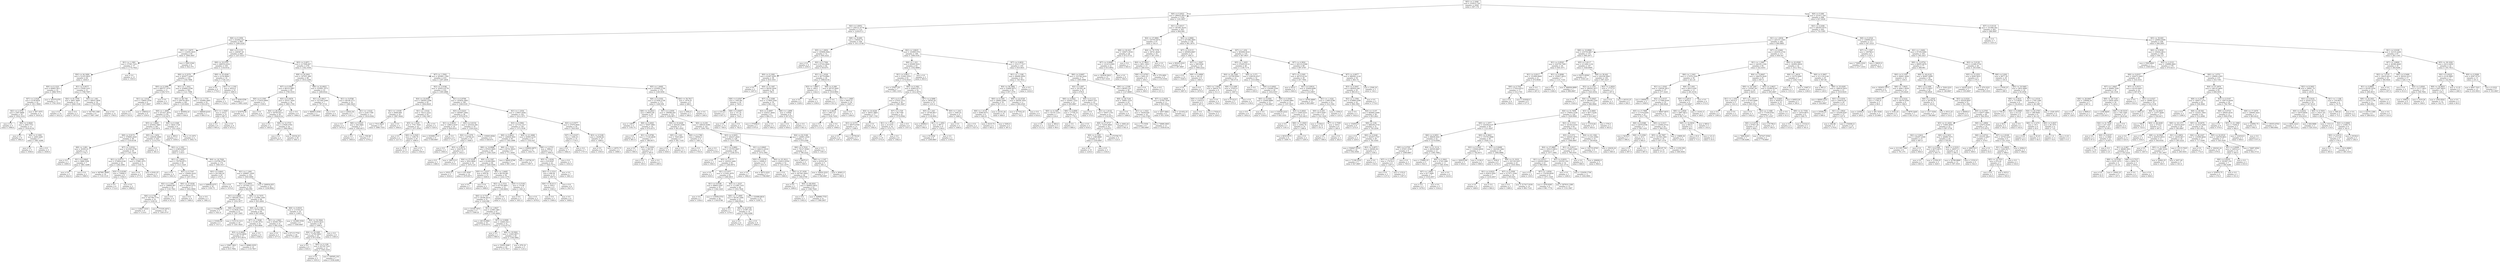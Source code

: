 digraph Tree {
node [shape=box] ;
0 [label="X[5] <= 2.1646\nmse = 333015.739\nsamples = 2000\nvalue = 997.176"] ;
1 [label="X[0] <= 0.4022\nmse = 286422.8013\nsamples = 1334\nvalue = 1181.6657"] ;
0 -> 1 [labeldistance=2.5, labelangle=45, headlabel="True"] ;
2 [label="X[2] <= 2.8051\nmse = 246121.6778\nsamples = 1131\nvalue = 1238.6711"] ;
1 -> 2 ;
3 [label="X[6] <= 0.1956\nmse = 252062.527\nsamples = 893\nvalue = 1299.2228"] ;
2 -> 3 ;
4 [label="X[5] <= 1.9475\nmse = 114450.3635\nsamples = 85\nvalue = 1694.5647"] ;
3 -> 4 ;
5 [label="X[1] <= 1.1061\nmse = 57581.7231\nsamples = 77\nvalue = 1774.7922"] ;
4 -> 5 ;
6 [label="X[4] <= 44.3484\nmse = 51225.0625\nsamples = 64\nvalue = 1830.0"] ;
5 -> 6 ;
7 [label="X[0] <= 0.1223\nmse = 60893.5611\nsamples = 33\nvalue = 1868.7879"] ;
6 -> 7 ;
8 [label="X[7] <= 3.2528\nmse = 4156.6054\nsamples = 22\nvalue = 1911.5909"] ;
7 -> 8 ;
9 [label="X[2] <= 2.1076\nmse = 2587.8889\nsamples = 18\nvalue = 1932.3333"] ;
8 -> 9 ;
10 [label="mse = 0.0\nsamples = 5\nvalue = 1968.0"] ;
9 -> 10 ;
11 [label="X[6] <= 0.0829\nmse = 2905.7751\nsamples = 13\nvalue = 1918.6154"] ;
9 -> 11 ;
12 [label="mse = 0.0\nsamples = 6\nvalue = 1962.0"] ;
11 -> 12 ;
13 [label="X[0] <= 0.1082\nmse = 2400.2449\nsamples = 7\nvalue = 1881.4286"] ;
11 -> 13 ;
14 [label="mse = 0.0\nsamples = 3\nvalue = 1938.0"] ;
13 -> 14 ;
15 [label="mse = 0.0\nsamples = 4\nvalue = 1839.0"] ;
13 -> 15 ;
16 [label="mse = 567.1875\nsamples = 4\nvalue = 1818.25"] ;
8 -> 16 ;
17 [label="mse = 163374.876\nsamples = 11\nvalue = 1783.1818"] ;
7 -> 17 ;
18 [label="X[1] <= 0.8577\nmse = 37626.3351\nsamples = 31\nvalue = 1788.7097"] ;
6 -> 18 ;
19 [label="X[4] <= 61.3795\nmse = 4601.3609\nsamples = 13\nvalue = 1849.1538"] ;
18 -> 19 ;
20 [label="mse = 0.0\nsamples = 10\nvalue = 1812.0"] ;
19 -> 20 ;
21 [label="mse = 0.0\nsamples = 3\nvalue = 1973.0"] ;
19 -> 21 ;
22 [label="X[5] <= 1.461\nmse = 56933.3858\nsamples = 18\nvalue = 1745.0556"] ;
18 -> 22 ;
23 [label="mse = 161700.1389\nsamples = 6\nvalue = 1667.1667"] ;
22 -> 23 ;
24 [label="mse = 0.0\nsamples = 12\nvalue = 1784.0"] ;
22 -> 24 ;
25 [label="mse = 0.0\nsamples = 13\nvalue = 1503.0"] ;
5 -> 25 ;
26 [label="mse = 3583.2344\nsamples = 8\nvalue = 922.375"] ;
4 -> 26 ;
27 [label="X[0] <= 0.1153\nmse = 248367.45\nsamples = 808\nvalue = 1257.6337"] ;
3 -> 27 ;
28 [label="X[8] <= 22.0797\nmse = 268333.0352\nsamples = 330\nvalue = 1134.9152"] ;
27 -> 28 ;
29 [label="X[6] <= 0.3279\nmse = 263077.4208\nsamples = 314\nvalue = 1104.7898"] ;
28 -> 29 ;
30 [label="X[0] <= 0.1098\nmse = 269757.1074\nsamples = 11\nvalue = 638.7273"] ;
29 -> 30 ;
31 [label="X[1] <= 1.0142\nmse = 178645.5556\nsamples = 6\nvalue = 1017.6667"] ;
30 -> 31 ;
32 [label="mse = 0.0\nsamples = 2\nvalue = 553.0"] ;
31 -> 32 ;
33 [label="mse = 106032.0\nsamples = 4\nvalue = 1250.0"] ;
31 -> 33 ;
34 [label="mse = 0.0\nsamples = 5\nvalue = 184.0"] ;
30 -> 34 ;
35 [label="X[1] <= 1.1631\nmse = 254662.9784\nsamples = 303\nvalue = 1121.7096"] ;
29 -> 35 ;
36 [label="X[4] <= 90.749\nmse = 258730.4831\nsamples = 281\nvalue = 1145.6263"] ;
35 -> 36 ;
37 [label="X[6] <= 1.3099\nmse = 251427.3679\nsamples = 276\nvalue = 1155.4275"] ;
36 -> 37 ;
38 [label="X[5] <= 1.0993\nmse = 255043.7883\nsamples = 267\nvalue = 1143.0974"] ;
37 -> 38 ;
39 [label="X[8] <= 9.9172\nmse = 379660.2029\nsamples = 38\nvalue = 1316.8158"] ;
38 -> 39 ;
40 [label="X[8] <= 3.801\nmse = 30305.01\nsamples = 10\nvalue = 1752.7"] ;
39 -> 40 ;
41 [label="mse = 0.0\nsamples = 3\nvalue = 1499.0"] ;
40 -> 41 ;
42 [label="X[1] <= 0.9845\nmse = 3886.5306\nsamples = 7\nvalue = 1861.4286"] ;
40 -> 42 ;
43 [label="mse = 0.0\nsamples = 5\nvalue = 1822.0"] ;
42 -> 43 ;
44 [label="mse = 0.0\nsamples = 2\nvalue = 1960.0"] ;
42 -> 44 ;
45 [label="X[7] <= 2.6334\nmse = 412340.4796\nsamples = 28\nvalue = 1161.1429"] ;
39 -> 45 ;
46 [label="X[1] <= 0.8775\nmse = 373804.9149\nsamples = 24\nvalue = 1282.2083"] ;
45 -> 46 ;
47 [label="mse = 467981.9648\nsamples = 16\nvalue = 1145.3125"] ;
46 -> 47 ;
48 [label="X[3] <= 0.6168\nmse = 73008.0\nsamples = 8\nvalue = 1556.0"] ;
46 -> 48 ;
49 [label="mse = 0.0\nsamples = 6\nvalue = 1712.0"] ;
48 -> 49 ;
50 [label="mse = 0.0\nsamples = 2\nvalue = 1088.0"] ;
48 -> 50 ;
51 [label="X[2] <= 2.0783\nmse = 27966.1875\nsamples = 4\nvalue = 434.75"] ;
45 -> 51 ;
52 [label="mse = 0.0\nsamples = 2\nvalue = 277.0"] ;
51 -> 52 ;
53 [label="mse = 6162.25\nsamples = 2\nvalue = 592.5"] ;
51 -> 53 ;
54 [label="X[5] <= 1.1654\nmse = 228526.3896\nsamples = 229\nvalue = 1114.2707"] ;
38 -> 54 ;
55 [label="mse = 0.0\nsamples = 6\nvalue = 381.0"] ;
54 -> 55 ;
56 [label="X[2] <= 2.1401\nmse = 219818.9507\nsamples = 223\nvalue = 1134.0"] ;
54 -> 56 ;
57 [label="X[1] <= 1.0652\nmse = 178758.8571\nsamples = 49\nvalue = 1313.1429"] ;
56 -> 57 ;
58 [label="mse = 0.0\nsamples = 4\nvalue = 1941.0"] ;
57 -> 58 ;
59 [label="X[7] <= 0.7347\nmse = 156493.4222\nsamples = 45\nvalue = 1257.3333"] ;
57 -> 59 ;
60 [label="X[2] <= 2.1061\nmse = 138809.987\nsamples = 34\nvalue = 1145.7941"] ;
59 -> 60 ;
61 [label="X[6] <= 0.766\nmse = 161790.7776\nsamples = 25\nvalue = 1230.32"] ;
60 -> 61 ;
62 [label="mse = 114627.3333\nsamples = 6\nvalue = 1119.0"] ;
61 -> 62 ;
63 [label="mse = 171535.4072\nsamples = 19\nvalue = 1265.4737"] ;
61 -> 63 ;
64 [label="mse = 0.0\nsamples = 9\nvalue = 911.0"] ;
60 -> 64 ;
65 [label="X[4] <= 27.0338\nmse = 53839.5372\nsamples = 11\nvalue = 1602.0909"] ;
59 -> 65 ;
66 [label="mse = 0.0\nsamples = 8\nvalue = 1460.0"] ;
65 -> 66 ;
67 [label="mse = 0.0\nsamples = 3\nvalue = 1981.0"] ;
65 -> 67 ;
68 [label="X[4] <= 16.7026\nmse = 219799.3738\nsamples = 174\nvalue = 1083.5517"] ;
56 -> 68 ;
69 [label="X[3] <= 0.4643\nmse = 201349.24\nsamples = 20\nvalue = 1375.4"] ;
68 -> 69 ;
70 [label="mse = 248648.4375\nsamples = 16\nvalue = 1350.75"] ;
69 -> 70 ;
71 [label="mse = 0.0\nsamples = 4\nvalue = 1474.0"] ;
69 -> 71 ;
72 [label="X[1] <= 1.1061\nmse = 209697.1628\nsamples = 154\nvalue = 1045.6494"] ;
68 -> 72 ;
73 [label="X[1] <= 0.9853\nmse = 187564.1377\nsamples = 122\nvalue = 994.959"] ;
72 -> 73 ;
74 [label="X[1] <= 0.8865\nmse = 380240.7515\nsamples = 26\nvalue = 1252.3077"] ;
73 -> 74 ;
75 [label="mse = 173388.96\nsamples = 5\nvalue = 1021.8"] ;
74 -> 75 ;
76 [label="X[6] <= 0.6525\nmse = 413828.1542\nsamples = 21\nvalue = 1307.1905"] ;
74 -> 76 ;
77 [label="mse = 31826.56\nsamples = 5\nvalue = 1517.2"] ;
76 -> 77 ;
78 [label="mse = 515114.1211\nsamples = 16\nvalue = 1241.5625"] ;
76 -> 78 ;
79 [label="X[8] <= 12.7475\nmse = 112586.1509\nsamples = 96\nvalue = 925.2604"] ;
73 -> 79 ;
80 [label="X[0] <= 0.1106\nmse = 70779.3552\nsamples = 64\nvalue = 807.6406"] ;
79 -> 80 ;
81 [label="X[7] <= 1.5048\nmse = 51391.8751\nsamples = 33\nvalue = 916.0606"] ;
80 -> 81 ;
82 [label="X[3] <= 0.4643\nmse = 44724.6859\nsamples = 27\nvalue = 973.4074"] ;
81 -> 82 ;
83 [label="mse = 15907.5621\nsamples = 13\nvalue = 815.7692"] ;
82 -> 83 ;
84 [label="mse = 26982.0255\nsamples = 14\nvalue = 1119.7857"] ;
82 -> 84 ;
85 [label="mse = 0.0\nsamples = 6\nvalue = 658.0"] ;
81 -> 85 ;
86 [label="X[1] <= 1.0441\nmse = 65583.7877\nsamples = 31\nvalue = 692.2258"] ;
80 -> 86 ;
87 [label="mse = 0.0\nsamples = 3\nvalue = 477.0"] ;
86 -> 87 ;
88 [label="mse = 67115.7755\nsamples = 28\nvalue = 715.2857"] ;
86 -> 88 ;
89 [label="X[6] <= 0.6525\nmse = 113193.25\nsamples = 32\nvalue = 1160.5"] ;
79 -> 89 ;
90 [label="mse = 141680.5556\nsamples = 6\nvalue = 1448.6667"] ;
89 -> 90 ;
91 [label="X[4] <= 32.3844\nmse = 83033.9231\nsamples = 26\nvalue = 1094.0"] ;
89 -> 91 ;
92 [label="X[4] <= 19.1085\nmse = 72790.5802\nsamples = 18\nvalue = 973.5556"] ;
91 -> 92 ;
93 [label="mse = 0.0\nsamples = 6\nvalue = 830.0"] ;
92 -> 93 ;
94 [label="X[0] <= 0.1106\nmse = 93729.7222\nsamples = 12\nvalue = 1045.3333"] ;
92 -> 94 ;
95 [label="mse = 0.0\nsamples = 5\nvalue = 1055.0"] ;
94 -> 95 ;
96 [label="mse = 160565.102\nsamples = 7\nvalue = 1038.4286"] ;
94 -> 96 ;
97 [label="mse = 0.0\nsamples = 8\nvalue = 1365.0"] ;
91 -> 97 ;
98 [label="mse = 246934.835\nsamples = 32\nvalue = 1238.9062"] ;
72 -> 98 ;
99 [label="X[0] <= 0.1048\nmse = 5824.1728\nsamples = 9\nvalue = 1521.2222"] ;
37 -> 99 ;
100 [label="mse = 900.0\nsamples = 5\nvalue = 1456.0"] ;
99 -> 100 ;
101 [label="mse = 15.1875\nsamples = 4\nvalue = 1602.75"] ;
99 -> 101 ;
102 [label="mse = 363850.24\nsamples = 5\nvalue = 604.6"] ;
36 -> 102 ;
103 [label="X[1] <= 1.1735\nmse = 102084.2665\nsamples = 22\nvalue = 816.2273"] ;
35 -> 103 ;
104 [label="mse = 286640.8163\nsamples = 7\nvalue = 664.5714"] ;
103 -> 104 ;
105 [label="X[1] <= 1.1829\nmse = 216.0\nsamples = 15\nvalue = 887.0"] ;
103 -> 105 ;
106 [label="mse = 0.0\nsamples = 6\nvalue = 905.0"] ;
105 -> 106 ;
107 [label="mse = 0.0\nsamples = 9\nvalue = 875.0"] ;
105 -> 107 ;
108 [label="X[8] <= 25.4548\nmse = 4134.9844\nsamples = 16\nvalue = 1726.125"] ;
28 -> 108 ;
109 [label="mse = 0.0\nsamples = 6\nvalue = 1778.0"] ;
108 -> 109 ;
110 [label="X[1] <= 1.1192\nmse = 4032.6\nsamples = 10\nvalue = 1695.0"] ;
108 -> 110 ;
111 [label="mse = 0.0\nsamples = 3\nvalue = 1718.0"] ;
110 -> 111 ;
112 [label="mse = 5436.9796\nsamples = 7\nvalue = 1685.1429"] ;
110 -> 112 ;
113 [label="X[3] <= 0.4971\nmse = 217008.907\nsamples = 478\nvalue = 1342.3556"] ;
27 -> 113 ;
114 [label="X[8] <= 20.2641\nmse = 197451.466\nsamples = 68\nvalue = 1614.2206"] ;
113 -> 114 ;
115 [label="X[7] <= 0.5921\nmse = 86310.2667\nsamples = 45\nvalue = 1790.3333"] ;
114 -> 115 ;
116 [label="X[0] <= 0.1595\nmse = 172433.0909\nsamples = 11\nvalue = 1559.0"] ;
115 -> 116 ;
117 [label="mse = 323078.56\nsamples = 5\nvalue = 1383.8"] ;
116 -> 117 ;
118 [label="mse = 0.0\nsamples = 6\nvalue = 1705.0"] ;
116 -> 118 ;
119 [label="X[3] <= 0.4679\nmse = 35531.7924\nsamples = 34\nvalue = 1865.1765"] ;
115 -> 119 ;
120 [label="X[4] <= 28.2247\nmse = 40783.6213\nsamples = 26\nvalue = 1828.6154"] ;
119 -> 120 ;
121 [label="mse = 0.0\nsamples = 2\nvalue = 1403.0"] ;
120 -> 121 ;
122 [label="X[8] <= 12.3733\nmse = 27828.5764\nsamples = 24\nvalue = 1864.0833"] ;
120 -> 122 ;
123 [label="mse = 0.0\nsamples = 4\nvalue = 1977.0"] ;
122 -> 123 ;
124 [label="mse = 30334.25\nsamples = 20\nvalue = 1841.5"] ;
122 -> 124 ;
125 [label="mse = 0.0\nsamples = 8\nvalue = 1984.0"] ;
119 -> 125 ;
126 [label="X[8] <= 22.6923\nmse = 235491.3573\nsamples = 23\nvalue = 1269.6522"] ;
114 -> 126 ;
127 [label="X[1] <= 0.9617\nmse = 327340.5306\nsamples = 7\nvalue = 787.5714"] ;
126 -> 127 ;
128 [label="mse = 480853.5556\nsamples = 3\nvalue = 1189.6667"] ;
127 -> 128 ;
129 [label="mse = 0.0\nsamples = 4\nvalue = 486.0"] ;
127 -> 129 ;
130 [label="X[1] <= 0.8786\nmse = 49148.3711\nsamples = 16\nvalue = 1480.5625"] ;
126 -> 130 ;
131 [label="mse = 22022.56\nsamples = 5\nvalue = 1181.2"] ;
130 -> 131 ;
132 [label="X[1] <= 1.0142\nmse = 2226.7769\nsamples = 11\nvalue = 1616.6364"] ;
130 -> 132 ;
133 [label="mse = 0.0\nsamples = 4\nvalue = 1674.0"] ;
132 -> 133 ;
134 [label="X[6] <= 0.6525\nmse = 544.4082\nsamples = 7\nvalue = 1583.8571"] ;
132 -> 134 ;
135 [label="mse = 0.0\nsamples = 2\nvalue = 1603.0"] ;
134 -> 135 ;
136 [label="mse = 556.96\nsamples = 5\nvalue = 1576.2"] ;
134 -> 136 ;
137 [label="X[7] <= 1.5562\nmse = 205961.1562\nsamples = 410\nvalue = 1297.2659"] ;
113 -> 137 ;
138 [label="X[2] <= 2.0186\nmse = 163012.8778\nsamples = 232\nvalue = 1395.2888"] ;
137 -> 138 ;
139 [label="X[4] <= 33.6581\nmse = 106593.2296\nsamples = 42\nvalue = 1604.6429"] ;
138 -> 139 ;
140 [label="X[1] <= 1.0109\nmse = 6646.608\nsamples = 18\nvalue = 1887.9444"] ;
139 -> 140 ;
141 [label="mse = 7512.4622\nsamples = 15\nvalue = 1896.7333"] ;
140 -> 141 ;
142 [label="mse = 0.0\nsamples = 3\nvalue = 1844.0"] ;
140 -> 142 ;
143 [label="X[1] <= 1.0142\nmse = 76212.2222\nsamples = 24\nvalue = 1392.1667"] ;
139 -> 143 ;
144 [label="X[5] <= 1.0181\nmse = 7701.7934\nsamples = 22\nvalue = 1471.4545"] ;
143 -> 144 ;
145 [label="mse = 0.0\nsamples = 2\nvalue = 1217.0"] ;
144 -> 145 ;
146 [label="X[0] <= 0.2545\nmse = 1349.79\nsamples = 20\nvalue = 1496.9"] ;
144 -> 146 ;
147 [label="mse = 160.0\nsamples = 13\nvalue = 1471.0"] ;
146 -> 147 ;
148 [label="mse = 0.0\nsamples = 7\nvalue = 1545.0"] ;
146 -> 148 ;
149 [label="mse = 0.0\nsamples = 2\nvalue = 520.0"] ;
143 -> 149 ;
150 [label="X[1] <= 0.9796\nmse = 163654.3683\nsamples = 190\nvalue = 1349.0105"] ;
138 -> 150 ;
151 [label="X[3] <= 0.5223\nmse = 260067.2492\nsamples = 36\nvalue = 1078.0278"] ;
150 -> 151 ;
152 [label="X[1] <= 0.9033\nmse = 138612.9167\nsamples = 18\nvalue = 826.8333"] ;
151 -> 152 ;
153 [label="mse = 253099.1111\nsamples = 9\nvalue = 936.6667"] ;
152 -> 153 ;
154 [label="mse = 0.0\nsamples = 9\nvalue = 717.0"] ;
152 -> 154 ;
155 [label="X[3] <= 0.6154\nmse = 255324.284\nsamples = 18\nvalue = 1329.2222"] ;
151 -> 155 ;
156 [label="X[2] <= 2.1076\nmse = 120780.45\nsamples = 10\nvalue = 1649.5"] ;
155 -> 156 ;
157 [label="mse = 0.0\nsamples = 4\nvalue = 1945.0"] ;
156 -> 157 ;
158 [label="X[3] <= 0.5672\nmse = 104278.25\nsamples = 6\nvalue = 1452.5"] ;
156 -> 158 ;
159 [label="mse = 0.0\nsamples = 3\nvalue = 1386.0"] ;
158 -> 159 ;
160 [label="mse = 199712.0\nsamples = 3\nvalue = 1519.0"] ;
158 -> 160 ;
161 [label="mse = 135003.8594\nsamples = 8\nvalue = 928.875"] ;
155 -> 161 ;
162 [label="X[1] <= 1.1034\nmse = 119937.6582\nsamples = 154\nvalue = 1412.3571"] ;
150 -> 162 ;
163 [label="X[3] <= 0.5962\nmse = 127153.1517\nsamples = 130\nvalue = 1373.3538"] ;
162 -> 163 ;
164 [label="X[6] <= 0.8623\nmse = 126928.3041\nsamples = 93\nvalue = 1302.2688"] ;
163 -> 164 ;
165 [label="X[8] <= 14.8986\nmse = 97916.3605\nsamples = 84\nvalue = 1359.1429"] ;
164 -> 165 ;
166 [label="X[4] <= 27.0338\nmse = 3022.9844\nsamples = 16\nvalue = 1674.125"] ;
165 -> 166 ;
167 [label="mse = 19321.0\nsamples = 2\nvalue = 1634.0"] ;
166 -> 167 ;
168 [label="mse = 431.8367\nsamples = 14\nvalue = 1679.8571"] ;
166 -> 168 ;
169 [label="X[0] <= 0.1387\nmse = 91406.9991\nsamples = 68\nvalue = 1285.0294"] ;
165 -> 169 ;
170 [label="X[5] <= 1.2237\nmse = 658.56\nsamples = 10\nvalue = 1649.8"] ;
169 -> 170 ;
171 [label="mse = 0.0\nsamples = 7\nvalue = 1633.0"] ;
170 -> 171 ;
172 [label="mse = 0.0\nsamples = 3\nvalue = 1689.0"] ;
170 -> 172 ;
173 [label="X[5] <= 1.6495\nmse = 80156.981\nsamples = 58\nvalue = 1222.1379"] ;
169 -> 173 ;
174 [label="X[2] <= 2.1514\nmse = 67745.9601\nsamples = 53\nvalue = 1180.6604"] ;
173 -> 174 ;
175 [label="X[6] <= 0.7167\nmse = 29186.4414\nsamples = 51\nvalue = 1220.098"] ;
174 -> 175 ;
176 [label="mse = 23100.1875\nsamples = 4\nvalue = 1509.25"] ;
175 -> 176 ;
177 [label="X[1] <= 1.0627\nmse = 21983.1861\nsamples = 47\nvalue = 1195.4894"] ;
175 -> 177 ;
178 [label="mse = 26118.9961\nsamples = 16\nvalue = 1278.4375"] ;
177 -> 178 ;
179 [label="X[7] <= 0.0086\nmse = 14464.5411\nsamples = 31\nvalue = 1152.6774"] ;
177 -> 179 ;
180 [label="mse = 0.0\nsamples = 2\nvalue = 980.0"] ;
179 -> 180 ;
181 [label="X[8] <= 19.5061\nmse = 13263.8977\nsamples = 29\nvalue = 1164.5862"] ;
179 -> 181 ;
182 [label="mse = 15454.1649\nsamples = 24\nvalue = 1172.7917"] ;
181 -> 182 ;
183 [label="mse = 876.16\nsamples = 5\nvalue = 1125.2"] ;
181 -> 183 ;
184 [label="mse = 0.0\nsamples = 2\nvalue = 175.0"] ;
174 -> 184 ;
185 [label="X[3] <= 0.5182\nmse = 174.96\nsamples = 5\nvalue = 1661.8"] ;
173 -> 185 ;
186 [label="mse = 0.0\nsamples = 3\nvalue = 1651.0"] ;
185 -> 186 ;
187 [label="mse = 0.0\nsamples = 2\nvalue = 1678.0"] ;
185 -> 187 ;
188 [label="X[6] <= 1.7235\nmse = 85741.8025\nsamples = 9\nvalue = 771.4444"] ;
164 -> 188 ;
189 [label="mse = 39042.9796\nsamples = 7\nvalue = 681.1429"] ;
188 -> 189 ;
190 [label="mse = 120756.25\nsamples = 2\nvalue = 1087.5"] ;
188 -> 190 ;
191 [label="X[4] <= 21.2668\nmse = 83093.2155\nsamples = 37\nvalue = 1552.027"] ;
163 -> 191 ;
192 [label="mse = 230602.6875\nsamples = 12\nvalue = 1443.75"] ;
191 -> 192 ;
193 [label="X[6] <= 2.2753\nmse = 3960.0\nsamples = 25\nvalue = 1604.0"] ;
191 -> 193 ;
194 [label="X[5] <= 1.6336\nmse = 919.8347\nsamples = 22\nvalue = 1624.7273"] ;
193 -> 194 ;
195 [label="X[2] <= 2.1514\nmse = 448.56\nsamples = 15\nvalue = 1607.8"] ;
194 -> 195 ;
196 [label="X[4] <= 50.4111\nmse = 338.0\nsamples = 9\nvalue = 1595.0"] ;
195 -> 196 ;
197 [label="mse = 0.0\nsamples = 3\nvalue = 1569.0"] ;
196 -> 197 ;
198 [label="mse = 0.0\nsamples = 6\nvalue = 1608.0"] ;
196 -> 198 ;
199 [label="mse = 0.0\nsamples = 6\nvalue = 1627.0"] ;
195 -> 199 ;
200 [label="mse = 0.0\nsamples = 7\nvalue = 1661.0"] ;
194 -> 200 ;
201 [label="mse = 0.0\nsamples = 3\nvalue = 1452.0"] ;
193 -> 201 ;
202 [label="X[3] <= 0.5077\nmse = 27979.4844\nsamples = 24\nvalue = 1623.625"] ;
162 -> 202 ;
203 [label="X[7] <= 0.0107\nmse = 1406.25\nsamples = 14\nvalue = 1719.5"] ;
202 -> 203 ;
204 [label="mse = 0.0\nsamples = 7\nvalue = 1682.0"] ;
203 -> 204 ;
205 [label="mse = 0.0\nsamples = 7\nvalue = 1757.0"] ;
203 -> 205 ;
206 [label="X[3] <= 0.5188\nmse = 34296.84\nsamples = 10\nvalue = 1489.4"] ;
202 -> 206 ;
207 [label="mse = 0.0\nsamples = 6\nvalue = 1350.0"] ;
206 -> 207 ;
208 [label="mse = 12870.75\nsamples = 4\nvalue = 1698.5"] ;
206 -> 208 ;
209 [label="X[5] <= 1.6495\nmse = 233092.5758\nsamples = 178\nvalue = 1169.5056"] ;
137 -> 209 ;
210 [label="X[6] <= 0.5355\nmse = 211858.3738\nsamples = 172\nvalue = 1200.936"] ;
209 -> 210 ;
211 [label="X[8] <= 14.4923\nmse = 99855.69\nsamples = 20\nvalue = 775.1"] ;
210 -> 211 ;
212 [label="mse = 1.6875\nsamples = 4\nvalue = 1193.75"] ;
211 -> 212 ;
213 [label="X[6] <= 0.2643\nmse = 70047.9961\nsamples = 16\nvalue = 670.4375"] ;
211 -> 213 ;
214 [label="mse = 0.0\nsamples = 9\nvalue = 891.0"] ;
213 -> 214 ;
215 [label="X[1] <= 0.8786\nmse = 17144.6939\nsamples = 7\nvalue = 386.8571"] ;
213 -> 215 ;
216 [label="mse = 0.0\nsamples = 2\nvalue = 590.0"] ;
215 -> 216 ;
217 [label="X[3] <= 0.5304\nmse = 893.04\nsamples = 5\nvalue = 305.6"] ;
215 -> 217 ;
218 [label="mse = 0.0\nsamples = 3\nvalue = 330.0"] ;
217 -> 218 ;
219 [label="mse = 0.0\nsamples = 2\nvalue = 269.0"] ;
217 -> 219 ;
220 [label="X[7] <= 2.2058\nmse = 199596.045\nsamples = 152\nvalue = 1256.9671"] ;
210 -> 220 ;
221 [label="X[4] <= 33.4226\nmse = 205245.3388\nsamples = 11\nvalue = 901.4545"] ;
220 -> 221 ;
222 [label="X[5] <= 1.243\nmse = 7920.2041\nsamples = 7\nvalue = 581.7143"] ;
221 -> 222 ;
223 [label="mse = 0.0\nsamples = 5\nvalue = 638.0"] ;
222 -> 223 ;
224 [label="mse = 0.0\nsamples = 2\nvalue = 441.0"] ;
222 -> 224 ;
225 [label="X[0] <= 0.1786\nmse = 58564.0\nsamples = 4\nvalue = 1461.0"] ;
221 -> 225 ;
226 [label="mse = 0.0\nsamples = 2\nvalue = 1703.0"] ;
225 -> 226 ;
227 [label="mse = 0.0\nsamples = 2\nvalue = 1219.0"] ;
225 -> 227 ;
228 [label="X[0] <= 0.239\nmse = 188525.9396\nsamples = 141\nvalue = 1284.7021"] ;
220 -> 228 ;
229 [label="X[3] <= 0.5055\nmse = 184227.2924\nsamples = 128\nvalue = 1315.7266"] ;
228 -> 229 ;
230 [label="X[1] <= 0.8891\nmse = 135703.0607\nsamples = 86\nvalue = 1238.3372"] ;
229 -> 230 ;
231 [label="mse = 0.0\nsamples = 3\nvalue = 506.0"] ;
230 -> 231 ;
232 [label="X[5] <= 1.0177\nmse = 120522.3484\nsamples = 83\nvalue = 1264.8072"] ;
230 -> 232 ;
233 [label="mse = 0.0\nsamples = 2\nvalue = 630.0"] ;
232 -> 233 ;
234 [label="X[1] <= 0.977\nmse = 113302.3978\nsamples = 81\nvalue = 1280.4815"] ;
232 -> 234 ;
235 [label="X[1] <= 0.9188\nmse = 99603.4367\nsamples = 35\nvalue = 1184.1429"] ;
234 -> 235 ;
236 [label="mse = 0.0\nsamples = 7\nvalue = 1358.0"] ;
235 -> 236 ;
237 [label="mse = 115058.5753\nsamples = 28\nvalue = 1140.6786"] ;
235 -> 237 ;
238 [label="X[5] <= 1.2237\nmse = 111290.7353\nsamples = 46\nvalue = 1353.7826"] ;
234 -> 238 ;
239 [label="X[8] <= 17.2895\nmse = 39156.1406\nsamples = 21\nvalue = 1466.9524"] ;
238 -> 239 ;
240 [label="mse = 0.0\nsamples = 7\nvalue = 1276.0"] ;
239 -> 240 ;
241 [label="X[8] <= 22.0726\nmse = 31387.102\nsamples = 14\nvalue = 1562.4286"] ;
239 -> 241 ;
242 [label="mse = 0.0\nsamples = 6\nvalue = 1767.0"] ;
241 -> 242 ;
243 [label="mse = 0.0\nsamples = 8\nvalue = 1409.0"] ;
241 -> 243 ;
244 [label="mse = 152088.6816\nsamples = 25\nvalue = 1258.72"] ;
238 -> 244 ;
245 [label="X[1] <= 0.9845\nmse = 246212.2018\nsamples = 42\nvalue = 1474.1905"] ;
229 -> 245 ;
246 [label="X[3] <= 0.5276\nmse = 10084.0\nsamples = 10\nvalue = 1931.0"] ;
245 -> 246 ;
247 [label="mse = 0.0\nsamples = 7\nvalue = 1992.0"] ;
246 -> 247 ;
248 [label="mse = 4672.2222\nsamples = 3\nvalue = 1788.6667"] ;
246 -> 248 ;
249 [label="X[4] <= 25.3012\nmse = 234412.9336\nsamples = 32\nvalue = 1331.4375"] ;
245 -> 249 ;
250 [label="mse = 0.0\nsamples = 6\nvalue = 1060.0"] ;
249 -> 250 ;
251 [label="X[4] <= 37.1639\nmse = 267581.8402\nsamples = 26\nvalue = 1394.0769"] ;
249 -> 251 ;
252 [label="mse = 0.0\nsamples = 3\nvalue = 1496.0"] ;
251 -> 252 ;
253 [label="X[4] <= 48.4501\nmse = 300952.0832\nsamples = 23\nvalue = 1380.7826"] ;
251 -> 253 ;
254 [label="mse = 0.0\nsamples = 2\nvalue = 1302.0"] ;
253 -> 254 ;
255 [label="mse = 328966.7755\nsamples = 21\nvalue = 1388.2857"] ;
253 -> 255 ;
256 [label="X[4] <= 62.5186\nmse = 128061.2544\nsamples = 13\nvalue = 979.2308"] ;
228 -> 256 ;
257 [label="X[6] <= 0.7018\nmse = 76127.9506\nsamples = 9\nvalue = 796.2222"] ;
256 -> 257 ;
258 [label="mse = 54675.0\nsamples = 4\nvalue = 940.0"] ;
257 -> 258 ;
259 [label="X[6] <= 1.1167\nmse = 63522.56\nsamples = 5\nvalue = 681.2"] ;
257 -> 259 ;
260 [label="mse = 35024.2222\nsamples = 3\nvalue = 548.6667"] ;
259 -> 260 ;
261 [label="mse = 40401.0\nsamples = 2\nvalue = 880.0"] ;
259 -> 261 ;
262 [label="mse = 0.0\nsamples = 4\nvalue = 1391.0"] ;
256 -> 262 ;
263 [label="X[4] <= 59.7817\nmse = 1676.25\nsamples = 6\nvalue = 268.5"] ;
209 -> 263 ;
264 [label="mse = 2592.0\nsamples = 3\nvalue = 288.0"] ;
263 -> 264 ;
265 [label="mse = 0.0\nsamples = 3\nvalue = 249.0"] ;
263 -> 265 ;
266 [label="X[8] <= 16.665\nmse = 158455.72\nsamples = 238\nvalue = 1011.4748"] ;
2 -> 266 ;
267 [label="X[5] <= 1.0954\nmse = 105808.5062\nsamples = 72\nvalue = 844.2222"] ;
266 -> 267 ;
268 [label="mse = 0.0\nsamples = 8\nvalue = 239.0"] ;
267 -> 268 ;
269 [label="X[2] <= 5.7364\nmse = 67524.4844\nsamples = 64\nvalue = 919.875"] ;
267 -> 269 ;
270 [label="X[0] <= 0.1082\nmse = 61697.6205\nsamples = 38\nvalue = 818.1053"] ;
269 -> 270 ;
271 [label="mse = 0.0\nsamples = 2\nvalue = 1207.0"] ;
270 -> 271 ;
272 [label="X[0] <= 0.1387\nmse = 56256.3056\nsamples = 36\nvalue = 796.5"] ;
270 -> 272 ;
273 [label="X[6] <= 0.4567\nmse = 1003.96\nsamples = 20\nvalue = 744.8"] ;
272 -> 273 ;
274 [label="mse = 210.25\nsamples = 2\nvalue = 657.5"] ;
273 -> 274 ;
275 [label="X[6] <= 0.8497\nmse = 151.25\nsamples = 18\nvalue = 754.5"] ;
273 -> 275 ;
276 [label="mse = 0.0\nsamples = 15\nvalue = 749.0"] ;
275 -> 276 ;
277 [label="mse = 0.0\nsamples = 3\nvalue = 782.0"] ;
275 -> 277 ;
278 [label="X[7] <= 3.3288\nmse = 117804.2344\nsamples = 16\nvalue = 861.125"] ;
272 -> 278 ;
279 [label="X[3] <= 0.4697\nmse = 234521.4844\nsamples = 8\nvalue = 884.375"] ;
278 -> 279 ;
280 [label="mse = 375000.0\nsamples = 5\nvalue = 875.0"] ;
279 -> 280 ;
281 [label="mse = 0.0\nsamples = 3\nvalue = 900.0"] ;
279 -> 281 ;
282 [label="X[6] <= 1.2896\nmse = 5.8594\nsamples = 8\nvalue = 837.875"] ;
278 -> 282 ;
283 [label="mse = 0.0\nsamples = 5\nvalue = 836.0"] ;
282 -> 283 ;
284 [label="mse = 0.0\nsamples = 3\nvalue = 841.0"] ;
282 -> 284 ;
285 [label="X[1] <= 1.0326\nmse = 38779.6982\nsamples = 26\nvalue = 1068.6154"] ;
269 -> 285 ;
286 [label="X[2] <= 7.8807\nmse = 196.0\nsamples = 4\nvalue = 1342.0"] ;
285 -> 286 ;
287 [label="mse = 0.0\nsamples = 2\nvalue = 1328.0"] ;
286 -> 287 ;
288 [label="mse = 0.0\nsamples = 2\nvalue = 1356.0"] ;
286 -> 288 ;
289 [label="X[6] <= 0.289\nmse = 29735.2645\nsamples = 22\nvalue = 1018.9091"] ;
285 -> 289 ;
290 [label="mse = 0.0\nsamples = 2\nvalue = 551.0"] ;
289 -> 290 ;
291 [label="X[1] <= 1.1969\nmse = 8625.51\nsamples = 20\nvalue = 1065.7"] ;
289 -> 291 ;
292 [label="X[3] <= 0.4619\nmse = 1983.737\nsamples = 17\nvalue = 1030.7059"] ;
291 -> 292 ;
293 [label="mse = 0.0\nsamples = 4\nvalue = 1111.0"] ;
292 -> 293 ;
294 [label="mse = 0.0\nsamples = 13\nvalue = 1006.0"] ;
292 -> 294 ;
295 [label="mse = 0.0\nsamples = 3\nvalue = 1264.0"] ;
291 -> 295 ;
296 [label="X[2] <= 3.8625\nmse = 163895.078\nsamples = 166\nvalue = 1084.0181"] ;
266 -> 296 ;
297 [label="X[6] <= 1.221\nmse = 65006.5432\nsamples = 63\nvalue = 1352.8889"] ;
296 -> 297 ;
298 [label="X[1] <= 0.9611\nmse = 51942.3553\nsamples = 61\nvalue = 1374.8525"] ;
297 -> 298 ;
299 [label="mse = 27627.551\nsamples = 7\nvalue = 1085.1429"] ;
298 -> 299 ;
300 [label="X[0] <= 0.1661\nmse = 42803.8711\nsamples = 54\nvalue = 1412.4074"] ;
298 -> 300 ;
301 [label="X[7] <= 0.105\nmse = 27032.1512\nsamples = 39\nvalue = 1481.9487"] ;
300 -> 301 ;
302 [label="X[4] <= 33.4226\nmse = 38551.0865\nsamples = 17\nvalue = 1367.1765"] ;
301 -> 302 ;
303 [label="X[3] <= 0.573\nmse = 30075.0769\nsamples = 13\nvalue = 1298.0"] ;
302 -> 303 ;
304 [label="mse = 0.0\nsamples = 8\nvalue = 1197.0"] ;
303 -> 304 ;
305 [label="mse = 35759.04\nsamples = 5\nvalue = 1459.6"] ;
303 -> 305 ;
306 [label="mse = 0.0\nsamples = 4\nvalue = 1592.0"] ;
302 -> 306 ;
307 [label="X[7] <= 2.729\nmse = 86.7769\nsamples = 22\nvalue = 1570.6364"] ;
301 -> 307 ;
308 [label="X[1] <= 1.1135\nmse = 23.4375\nsamples = 16\nvalue = 1575.75"] ;
307 -> 308 ;
309 [label="mse = 0.0\nsamples = 10\nvalue = 1572.0"] ;
308 -> 309 ;
310 [label="mse = 0.0\nsamples = 6\nvalue = 1582.0"] ;
308 -> 310 ;
311 [label="mse = 0.0\nsamples = 6\nvalue = 1557.0"] ;
307 -> 311 ;
312 [label="X[7] <= 4.5988\nmse = 38545.44\nsamples = 15\nvalue = 1231.6"] ;
300 -> 312 ;
313 [label="X[5] <= 1.243\nmse = 19746.9917\nsamples = 11\nvalue = 1138.9091"] ;
312 -> 313 ;
314 [label="mse = 40898.0\nsamples = 3\nvalue = 992.0"] ;
313 -> 314 ;
315 [label="X[1] <= 1.1602\nmse = 687.0\nsamples = 8\nvalue = 1194.0"] ;
313 -> 315 ;
316 [label="mse = 55.5556\nsamples = 6\nvalue = 1208.6667"] ;
315 -> 316 ;
317 [label="mse = 0.0\nsamples = 2\nvalue = 1150.0"] ;
315 -> 317 ;
318 [label="X[5] <= 1.243\nmse = 1640.25\nsamples = 4\nvalue = 1486.5"] ;
312 -> 318 ;
319 [label="mse = 0.0\nsamples = 2\nvalue = 1446.0"] ;
318 -> 319 ;
320 [label="mse = 0.0\nsamples = 2\nvalue = 1527.0"] ;
318 -> 320 ;
321 [label="mse = 0.0\nsamples = 2\nvalue = 683.0"] ;
297 -> 321 ;
322 [label="X[7] <= 0.4632\nmse = 153117.7217\nsamples = 103\nvalue = 919.5631"] ;
296 -> 322 ;
323 [label="X[1] <= 1.1166\nmse = 99468.2959\nsamples = 32\nvalue = 729.7812"] ;
322 -> 323 ;
324 [label="X[4] <= 56.3982\nmse = 53469.5672\nsamples = 29\nvalue = 657.1379"] ;
323 -> 324 ;
325 [label="X[0] <= 0.1595\nmse = 28992.2099\nsamples = 18\nvalue = 567.1111"] ;
324 -> 325 ;
326 [label="X[6] <= 1.4135\nmse = 8586.9375\nsamples = 8\nvalue = 440.25"] ;
325 -> 326 ;
327 [label="mse = 6210.75\nsamples = 4\nvalue = 493.5"] ;
326 -> 327 ;
328 [label="mse = 5292.0\nsamples = 4\nvalue = 387.0"] ;
326 -> 328 ;
329 [label="mse = 22141.44\nsamples = 10\nvalue = 668.6"] ;
325 -> 329 ;
330 [label="X[8] <= 22.0726\nmse = 58558.7934\nsamples = 11\nvalue = 804.4545"] ;
324 -> 330 ;
331 [label="mse = 317532.25\nsamples = 2\nvalue = 743.5"] ;
330 -> 331 ;
332 [label="mse = 0.0\nsamples = 9\nvalue = 818.0"] ;
330 -> 332 ;
333 [label="mse = 0.0\nsamples = 3\nvalue = 1432.0"] ;
323 -> 333 ;
334 [label="X[6] <= 0.8497\nmse = 153748.3424\nsamples = 71\nvalue = 1005.0986"] ;
322 -> 334 ;
335 [label="X[2] <= 4.897\nmse = 191393.36\nsamples = 35\nvalue = 878.8"] ;
334 -> 335 ;
336 [label="X[6] <= 0.0922\nmse = 105001.7222\nsamples = 12\nvalue = 450.6667"] ;
335 -> 336 ;
337 [label="X[0] <= 0.1595\nmse = 35155.7143\nsamples = 7\nvalue = 216.0"] ;
336 -> 337 ;
338 [label="mse = 0.0\nsamples = 2\nvalue = 511.0"] ;
337 -> 338 ;
339 [label="mse = 484.0\nsamples = 5\nvalue = 98.0"] ;
337 -> 339 ;
340 [label="X[6] <= 0.4694\nmse = 17756.16\nsamples = 5\nvalue = 779.2"] ;
336 -> 340 ;
341 [label="mse = 0.0\nsamples = 3\nvalue = 888.0"] ;
340 -> 341 ;
342 [label="mse = 0.0\nsamples = 2\nvalue = 616.0"] ;
340 -> 342 ;
343 [label="X[0] <= 0.1121\nmse = 90937.535\nsamples = 23\nvalue = 1102.1739"] ;
335 -> 343 ;
344 [label="mse = 0.0\nsamples = 2\nvalue = 570.0"] ;
343 -> 344 ;
345 [label="X[1] <= 1.0132\nmse = 70057.1701\nsamples = 21\nvalue = 1152.8571"] ;
343 -> 345 ;
346 [label="X[8] <= 27.6727\nmse = 72250.4844\nsamples = 16\nvalue = 1218.875"] ;
345 -> 346 ;
347 [label="X[0] <= 0.1595\nmse = 1388.8889\nsamples = 12\nvalue = 1250.6667"] ;
346 -> 347 ;
348 [label="mse = 0.0\nsamples = 10\nvalue = 1234.0"] ;
347 -> 348 ;
349 [label="mse = 0.0\nsamples = 2\nvalue = 1334.0"] ;
347 -> 349 ;
350 [label="mse = 272706.75\nsamples = 4\nvalue = 1123.5"] ;
346 -> 350 ;
351 [label="mse = 4462.24\nsamples = 5\nvalue = 941.6"] ;
345 -> 351 ;
352 [label="X[6] <= 1.2188\nmse = 86563.321\nsamples = 36\nvalue = 1127.8889"] ;
334 -> 352 ;
353 [label="X[8] <= 28.7144\nmse = 78463.7216\nsamples = 25\nvalue = 1225.72"] ;
352 -> 353 ;
354 [label="mse = 0.0\nsamples = 6\nvalue = 1489.0"] ;
353 -> 354 ;
355 [label="X[1] <= 1.1023\nmse = 74439.928\nsamples = 19\nvalue = 1142.5789"] ;
353 -> 355 ;
356 [label="mse = 773.5556\nsamples = 6\nvalue = 1365.6667"] ;
355 -> 356 ;
357 [label="mse = 74868.3905\nsamples = 13\nvalue = 1039.6154"] ;
355 -> 357 ;
358 [label="X[7] <= 2.4639\nmse = 33782.7934\nsamples = 11\nvalue = 905.5455"] ;
352 -> 358 ;
359 [label="mse = 2657.5802\nsamples = 9\nvalue = 951.5556"] ;
358 -> 359 ;
360 [label="mse = 121452.25\nsamples = 2\nvalue = 698.5"] ;
358 -> 360 ;
361 [label="X[1] <= 0.8317\nmse = 391981.8235\nsamples = 203\nvalue = 864.064"] ;
1 -> 361 ;
362 [label="X[4] <= 37.9881\nmse = 105793.9574\nsamples = 47\nvalue = 541.0"] ;
361 -> 362 ;
363 [label="X[8] <= 20.422\nmse = 108471.8163\nsamples = 28\nvalue = 672.5714"] ;
362 -> 363 ;
364 [label="X[7] <= 0.0068\nmse = 131415.0385\nsamples = 21\nvalue = 615.0952"] ;
363 -> 364 ;
365 [label="mse = 183439.5822\nsamples = 15\nvalue = 627.5333"] ;
364 -> 365 ;
366 [label="mse = 0.0\nsamples = 6\nvalue = 584.0"] ;
364 -> 366 ;
367 [label="mse = 0.0\nsamples = 7\nvalue = 845.0"] ;
363 -> 367 ;
368 [label="X[4] <= 79.7378\nmse = 38741.4626\nsamples = 19\nvalue = 347.1053"] ;
362 -> 368 ;
369 [label="X[4] <= 57.9623\nmse = 3851.1822\nsamples = 15\nvalue = 249.5333"] ;
368 -> 369 ;
370 [label="X[6] <= 0.4793\nmse = 5402.25\nsamples = 6\nvalue = 294.5"] ;
369 -> 370 ;
371 [label="mse = 0.0\nsamples = 3\nvalue = 368.0"] ;
370 -> 371 ;
372 [label="mse = 0.0\nsamples = 3\nvalue = 221.0"] ;
370 -> 372 ;
373 [label="mse = 570.4691\nsamples = 9\nvalue = 219.5556"] ;
369 -> 373 ;
374 [label="mse = 0.0\nsamples = 4\nvalue = 713.0"] ;
368 -> 374 ;
375 [label="X[2] <= 2.0884\nmse = 437286.3805\nsamples = 156\nvalue = 961.3974"] ;
361 -> 375 ;
376 [label="X[7] <= 0.0115\nmse = 295804.6667\nsamples = 21\nvalue = 1691.0"] ;
375 -> 376 ;
377 [label="mse = 85422.2222\nsamples = 3\nvalue = 387.6667"] ;
376 -> 377 ;
378 [label="X[7] <= 1.5047\nmse = 569.9506\nsamples = 18\nvalue = 1908.2222"] ;
376 -> 378 ;
379 [label="mse = 0.0\nsamples = 10\nvalue = 1928.0"] ;
378 -> 379 ;
380 [label="X[0] <= 0.4906\nmse = 182.25\nsamples = 8\nvalue = 1883.5"] ;
378 -> 380 ;
381 [label="mse = 0.0\nsamples = 4\nvalue = 1897.0"] ;
380 -> 381 ;
382 [label="mse = 0.0\nsamples = 4\nvalue = 1870.0"] ;
380 -> 382 ;
383 [label="X[7] <= 1.454\nmse = 363608.5018\nsamples = 135\nvalue = 847.9037"] ;
375 -> 383 ;
384 [label="X[5] <= 1.1625\nmse = 270205.8114\nsamples = 46\nvalue = 1139.7174"] ;
383 -> 384 ;
385 [label="X[4] <= 36.1206\nmse = 123790.9592\nsamples = 14\nvalue = 749.5714"] ;
384 -> 385 ;
386 [label="X[2] <= 7.5641\nmse = 56616.75\nsamples = 8\nvalue = 511.5"] ;
385 -> 386 ;
387 [label="X[0] <= 0.5391\nmse = 12433.0\nsamples = 4\nvalue = 287.0"] ;
386 -> 387 ;
388 [label="mse = 0.0\nsamples = 2\nvalue = 348.0"] ;
387 -> 388 ;
389 [label="mse = 17424.0\nsamples = 2\nvalue = 226.0"] ;
387 -> 389 ;
390 [label="mse = 0.0\nsamples = 4\nvalue = 736.0"] ;
386 -> 390 ;
391 [label="X[0] <= 0.489\nmse = 37025.0\nsamples = 6\nvalue = 1067.0"] ;
385 -> 391 ;
392 [label="mse = 57122.0\nsamples = 3\nvalue = 975.0"] ;
391 -> 392 ;
393 [label="mse = 0.0\nsamples = 3\nvalue = 1159.0"] ;
391 -> 393 ;
394 [label="X[8] <= 3.271\nmse = 238534.0537\nsamples = 32\nvalue = 1310.4062"] ;
384 -> 394 ;
395 [label="mse = 0.0\nsamples = 4\nvalue = 459.0"] ;
394 -> 395 ;
396 [label="X[0] <= 0.4642\nmse = 154260.5344\nsamples = 28\nvalue = 1432.0357"] ;
394 -> 396 ;
397 [label="X[0] <= 0.4384\nmse = 23040.8889\nsamples = 12\nvalue = 1744.6667"] ;
396 -> 397 ;
398 [label="mse = 0.0\nsamples = 8\nvalue = 1852.0"] ;
397 -> 398 ;
399 [label="mse = 0.0\nsamples = 4\nvalue = 1530.0"] ;
397 -> 399 ;
400 [label="X[0] <= 0.5045\nmse = 124393.9961\nsamples = 16\nvalue = 1197.5625"] ;
396 -> 400 ;
401 [label="mse = 218240.2222\nsamples = 3\nvalue = 643.3333"] ;
400 -> 401 ;
402 [label="X[3] <= 0.4643\nmse = 15493.6331\nsamples = 13\nvalue = 1325.4615"] ;
400 -> 402 ;
403 [label="mse = 0.0\nsamples = 3\nvalue = 1181.0"] ;
402 -> 403 ;
404 [label="X[8] <= 11.9303\nmse = 12002.76\nsamples = 10\nvalue = 1368.8"] ;
402 -> 404 ;
405 [label="mse = 6618.9375\nsamples = 8\nvalue = 1409.75"] ;
404 -> 405 ;
406 [label="mse = 0.0\nsamples = 2\nvalue = 1205.0"] ;
404 -> 406 ;
407 [label="X[7] <= 4.3824\nmse = 345123.0388\nsamples = 89\nvalue = 697.0787"] ;
383 -> 407 ;
408 [label="X[7] <= 2.2305\nmse = 46723.6134\nsamples = 39\nvalue = 457.7692"] ;
407 -> 408 ;
409 [label="mse = 432.0\nsamples = 4\nvalue = 840.0"] ;
408 -> 409 ;
410 [label="X[1] <= 0.9014\nmse = 33408.6498\nsamples = 35\nvalue = 414.0857"] ;
408 -> 410 ;
411 [label="mse = 18792.8889\nsamples = 12\nvalue = 605.6667"] ;
410 -> 411 ;
412 [label="X[1] <= 1.1434\nmse = 11893.6786\nsamples = 23\nvalue = 314.1304"] ;
410 -> 412 ;
413 [label="X[0] <= 0.455\nmse = 9075.8367\nsamples = 21\nvalue = 332.1429"] ;
412 -> 413 ;
414 [label="mse = 11250.0\nsamples = 15\nvalue = 351.0"] ;
413 -> 414 ;
415 [label="X[7] <= 3.7509\nmse = 529.0\nsamples = 6\nvalue = 285.0"] ;
413 -> 415 ;
416 [label="mse = 0.0\nsamples = 3\nvalue = 308.0"] ;
415 -> 416 ;
417 [label="mse = 0.0\nsamples = 3\nvalue = 262.0"] ;
415 -> 417 ;
418 [label="mse = 2304.0\nsamples = 2\nvalue = 125.0"] ;
412 -> 418 ;
419 [label="X[7] <= 4.6977\nmse = 498362.3124\nsamples = 50\nvalue = 883.74"] ;
407 -> 419 ;
420 [label="X[3] <= 0.5047\nmse = 485932.081\nsamples = 45\nvalue = 965.9111"] ;
419 -> 420 ;
421 [label="X[2] <= 2.1594\nmse = 470666.4399\nsamples = 42\nvalue = 908.1905"] ;
420 -> 421 ;
422 [label="mse = 0.0\nsamples = 3\nvalue = 1622.0"] ;
421 -> 422 ;
423 [label="X[4] <= 13.07\nmse = 464662.4589\nsamples = 39\nvalue = 853.2821"] ;
421 -> 423 ;
424 [label="mse = 152655.0\nsamples = 8\nvalue = 1272.0"] ;
423 -> 424 ;
425 [label="X[8] <= 3.94\nmse = 488259.2716\nsamples = 31\nvalue = 745.2258"] ;
423 -> 425 ;
426 [label="mse = 0.0\nsamples = 2\nvalue = 226.0"] ;
425 -> 426 ;
427 [label="X[0] <= 0.5248\nmse = 502057.2747\nsamples = 29\nvalue = 781.0345"] ;
425 -> 427 ;
428 [label="mse = 556947.8316\nsamples = 24\nvalue = 852.4583"] ;
427 -> 428 ;
429 [label="X[3] <= 0.4973\nmse = 96560.56\nsamples = 5\nvalue = 438.2"] ;
427 -> 429 ;
430 [label="mse = 71190.2222\nsamples = 3\nvalue = 627.6667"] ;
429 -> 430 ;
431 [label="mse = 0.0\nsamples = 2\nvalue = 154.0"] ;
429 -> 431 ;
432 [label="mse = 0.0\nsamples = 3\nvalue = 1774.0"] ;
420 -> 432 ;
433 [label="mse = 2546.16\nsamples = 5\nvalue = 144.2"] ;
419 -> 433 ;
434 [label="X[0] <= 0.486\nmse = 221611.545\nsamples = 666\nvalue = 627.6426"] ;
0 -> 434 [labeldistance=2.5, labelangle=-45, headlabel="False"] ;
435 [label="X[2] <= 4.2208\nmse = 246303.0575\nsamples = 403\nvalue = 732.5385"] ;
434 -> 435 ;
436 [label="X[1] <= 1.0034\nmse = 245157.1505\nsamples = 292\nvalue = 840.9863"] ;
435 -> 436 ;
437 [label="X[8] <= 10.8966\nmse = 235703.9917\nsamples = 175\nvalue = 964.2971"] ;
436 -> 437 ;
438 [label="X[1] <= 0.8545\nmse = 234759.7385\nsamples = 28\nvalue = 636.1071"] ;
437 -> 438 ;
439 [label="X[1] <= 0.8317\nmse = 151899.9909\nsamples = 21\nvalue = 470.9048"] ;
438 -> 439 ;
440 [label="X[6] <= 0.7541\nmse = 177810.8512\nsamples = 17\nvalue = 514.1765"] ;
439 -> 440 ;
441 [label="mse = 0.0\nsamples = 8\nvalue = 556.0"] ;
440 -> 441 ;
442 [label="mse = 332928.0\nsamples = 9\nvalue = 477.0"] ;
440 -> 442 ;
443 [label="mse = 0.0\nsamples = 4\nvalue = 287.0"] ;
439 -> 443 ;
444 [label="X[1] <= 0.9096\nmse = 155837.0612\nsamples = 7\nvalue = 1131.7143"] ;
438 -> 444 ;
445 [label="mse = 0.0\nsamples = 4\nvalue = 1308.0"] ;
444 -> 445 ;
446 [label="mse = 266936.8889\nsamples = 3\nvalue = 896.6667"] ;
444 -> 446 ;
447 [label="X[5] <= 5.8117\nmse = 211460.1134\nsamples = 147\nvalue = 1026.8095"] ;
437 -> 447 ;
448 [label="mse = 92373.8594\nsamples = 8\nvalue = 1539.125"] ;
447 -> 448 ;
449 [label="X[8] <= 39.442\nmse = 202338.5643\nsamples = 139\nvalue = 997.3237"] ;
447 -> 449 ;
450 [label="X[2] <= 2.1103\nmse = 190243.3077\nsamples = 134\nvalue = 1023.4552"] ;
449 -> 450 ;
451 [label="mse = 0.0\nsamples = 7\nvalue = 1520.0"] ;
450 -> 451 ;
452 [label="X[4] <= 73.6647\nmse = 186390.3783\nsamples = 127\nvalue = 996.0866"] ;
450 -> 452 ;
453 [label="X[4] <= 31.7656\nmse = 176003.5166\nsamples = 120\nvalue = 1029.9083"] ;
452 -> 453 ;
454 [label="X[6] <= 1.1977\nmse = 154358.6147\nsamples = 58\nvalue = 1121.6207"] ;
453 -> 454 ;
455 [label="X[6] <= 0.2953\nmse = 89838.5041\nsamples = 22\nvalue = 1274.6364"] ;
454 -> 455 ;
456 [label="X[0] <= 0.2705\nmse = 67651.5556\nsamples = 9\nvalue = 1099.6667"] ;
455 -> 456 ;
457 [label="X[7] <= 2.7479\nmse = 17476.0\nsamples = 6\nvalue = 1267.0"] ;
456 -> 457 ;
458 [label="mse = 0.0\nsamples = 3\nvalue = 1137.0"] ;
457 -> 458 ;
459 [label="mse = 1152.0\nsamples = 3\nvalue = 1397.0"] ;
457 -> 459 ;
460 [label="mse = 0.0\nsamples = 3\nvalue = 765.0"] ;
456 -> 460 ;
461 [label="X[4] <= 21.3114\nmse = 69330.9467\nsamples = 13\nvalue = 1395.7692"] ;
455 -> 461 ;
462 [label="mse = 170982.25\nsamples = 2\nvalue = 922.5"] ;
461 -> 462 ;
463 [label="X[0] <= 0.3843\nmse = 2720.1488\nsamples = 11\nvalue = 1481.8182"] ;
461 -> 463 ;
464 [label="X[7] <= 1.6951\nmse = 617.3469\nsamples = 7\nvalue = 1518.2857"] ;
463 -> 464 ;
465 [label="mse = 0.0\nsamples = 2\nvalue = 1479.0"] ;
464 -> 465 ;
466 [label="mse = 0.0\nsamples = 5\nvalue = 1534.0"] ;
464 -> 466 ;
467 [label="mse = 0.0\nsamples = 4\nvalue = 1418.0"] ;
463 -> 467 ;
468 [label="X[0] <= 0.3843\nmse = 170735.0988\nsamples = 36\nvalue = 1028.1111"] ;
454 -> 468 ;
469 [label="X[3] <= 0.5345\nmse = 135944.6939\nsamples = 7\nvalue = 792.8571"] ;
468 -> 469 ;
470 [label="mse = 182910.96\nsamples = 5\nvalue = 834.8"] ;
469 -> 470 ;
471 [label="mse = 3136.0\nsamples = 2\nvalue = 688.0"] ;
469 -> 471 ;
472 [label="X[1] <= 0.8489\nmse = 162549.1962\nsamples = 29\nvalue = 1084.8966"] ;
468 -> 472 ;
473 [label="mse = 7938.0\nsamples = 6\nvalue = 1274.0"] ;
472 -> 473 ;
474 [label="X[8] <= 21.3233\nmse = 191120.2457\nsamples = 23\nvalue = 1035.5652"] ;
472 -> 474 ;
475 [label="X[1] <= 0.9222\nmse = 83810.2041\nsamples = 7\nvalue = 1218.2857"] ;
474 -> 475 ;
476 [label="mse = 0.0\nsamples = 4\nvalue = 1469.0"] ;
475 -> 476 ;
477 [label="mse = 0.0\nsamples = 3\nvalue = 884.0"] ;
475 -> 477 ;
478 [label="X[7] <= 4.3508\nmse = 217071.2344\nsamples = 16\nvalue = 955.625"] ;
474 -> 478 ;
479 [label="mse = 0.0\nsamples = 2\nvalue = 1389.0"] ;
478 -> 479 ;
480 [label="mse = 217417.9184\nsamples = 14\nvalue = 893.7143"] ;
478 -> 480 ;
481 [label="X[2] <= 2.1514\nmse = 181022.6163\nsamples = 62\nvalue = 944.1129"] ;
453 -> 481 ;
482 [label="X[3] <= 0.572\nmse = 184043.5972\nsamples = 48\nvalue = 1006.6667"] ;
481 -> 482 ;
483 [label="X[4] <= 37.9881\nmse = 195215.9912\nsamples = 37\nvalue = 1077.1892"] ;
482 -> 483 ;
484 [label="X[1] <= 0.8317\nmse = 229502.9943\nsamples = 23\nvalue = 989.3043"] ;
483 -> 484 ;
485 [label="mse = 0.0\nsamples = 2\nvalue = 130.0"] ;
484 -> 485 ;
486 [label="X[7] <= 1.6556\nmse = 174338.6939\nsamples = 21\nvalue = 1071.1429"] ;
484 -> 486 ;
487 [label="mse = 1978.8395\nsamples = 9\nvalue = 961.7778"] ;
486 -> 487 ;
488 [label="mse = 287910.1389\nsamples = 12\nvalue = 1153.1667"] ;
486 -> 488 ;
489 [label="X[1] <= 0.8251\nmse = 105352.102\nsamples = 14\nvalue = 1221.5714"] ;
483 -> 489 ;
490 [label="mse = 0.0\nsamples = 3\nvalue = 1290.0"] ;
489 -> 490 ;
491 [label="mse = 132459.1736\nsamples = 11\nvalue = 1202.9091"] ;
489 -> 491 ;
492 [label="X[1] <= 0.8317\nmse = 73465.3388\nsamples = 11\nvalue = 769.4545"] ;
482 -> 492 ;
493 [label="mse = 0.0\nsamples = 8\nvalue = 689.0"] ;
492 -> 493 ;
494 [label="mse = 206082.0\nsamples = 3\nvalue = 984.0"] ;
492 -> 494 ;
495 [label="X[4] <= 41.1362\nmse = 111251.6582\nsamples = 14\nvalue = 729.6429"] ;
481 -> 495 ;
496 [label="mse = 145733.8765\nsamples = 9\nvalue = 654.1111"] ;
495 -> 496 ;
497 [label="mse = 20430.24\nsamples = 5\nvalue = 865.6"] ;
495 -> 497 ;
498 [label="X[3] <= 0.4683\nmse = 8671.9184\nsamples = 7\nvalue = 416.2857"] ;
452 -> 498 ;
499 [label="mse = 11510.64\nsamples = 5\nvalue = 405.6"] ;
498 -> 499 ;
500 [label="mse = 576.0\nsamples = 2\nvalue = 443.0"] ;
498 -> 500 ;
501 [label="X[2] <= 2.4924\nmse = 17737.6\nsamples = 5\nvalue = 297.0"] ;
449 -> 501 ;
502 [label="mse = 0.0\nsamples = 3\nvalue = 300.0"] ;
501 -> 502 ;
503 [label="mse = 44310.25\nsamples = 2\nvalue = 292.5"] ;
501 -> 503 ;
504 [label="X[7] <= 4.0461\nmse = 202535.2734\nsamples = 117\nvalue = 656.547"] ;
436 -> 504 ;
505 [label="X[1] <= 1.1065\nmse = 144165.1164\nsamples = 85\nvalue = 522.4353"] ;
504 -> 505 ;
506 [label="X[6] <= 1.1443\nmse = 117676.1024\nsamples = 50\nvalue = 421.24"] ;
505 -> 506 ;
507 [label="X[1] <= 1.0343\nmse = 129526.3813\nsamples = 37\nvalue = 477.3243"] ;
506 -> 507 ;
508 [label="mse = 40000.0\nsamples = 2\nvalue = 1009.0"] ;
507 -> 508 ;
509 [label="X[2] <= 4.0157\nmse = 117566.0539\nsamples = 35\nvalue = 446.9429"] ;
507 -> 509 ;
510 [label="X[5] <= 17.7889\nmse = 117378.6264\nsamples = 31\nvalue = 412.7742"] ;
509 -> 510 ;
511 [label="X[6] <= 0.0386\nmse = 23878.9796\nsamples = 7\nvalue = 565.1429"] ;
510 -> 511 ;
512 [label="mse = 5618.0\nsamples = 3\nvalue = 396.0"] ;
511 -> 512 ;
513 [label="X[0] <= 0.2582\nmse = 25.0\nsamples = 4\nvalue = 692.0"] ;
511 -> 513 ;
514 [label="mse = 0.0\nsamples = 2\nvalue = 697.0"] ;
513 -> 514 ;
515 [label="mse = 0.0\nsamples = 2\nvalue = 687.0"] ;
513 -> 515 ;
516 [label="X[0] <= 0.3317\nmse = 135902.9722\nsamples = 24\nvalue = 368.3333"] ;
510 -> 516 ;
517 [label="X[5] <= 24.7897\nmse = 161563.3961\nsamples = 19\nvalue = 407.1579"] ;
516 -> 517 ;
518 [label="mse = 294197.76\nsamples = 10\nvalue = 371.8"] ;
517 -> 518 ;
519 [label="mse = 11259.358\nsamples = 9\nvalue = 446.4444"] ;
517 -> 519 ;
520 [label="mse = 10899.36\nsamples = 5\nvalue = 220.8"] ;
516 -> 520 ;
521 [label="mse = 39847.6875\nsamples = 4\nvalue = 711.75"] ;
509 -> 521 ;
522 [label="X[6] <= 3.001\nmse = 49515.929\nsamples = 13\nvalue = 261.6154"] ;
506 -> 522 ;
523 [label="X[0] <= 0.4014\nmse = 9676.0\nsamples = 9\nvalue = 123.6667"] ;
522 -> 523 ;
524 [label="X[6] <= 2.4926\nmse = 2897.0612\nsamples = 7\nvalue = 88.7143"] ;
523 -> 524 ;
525 [label="X[5] <= 14.5634\nmse = 602.0\nsamples = 4\nvalue = 48.0"] ;
524 -> 525 ;
526 [label="mse = 25.0\nsamples = 2\nvalue = 71.0"] ;
525 -> 526 ;
527 [label="mse = 121.0\nsamples = 2\nvalue = 25.0"] ;
525 -> 527 ;
528 [label="mse = 800.0\nsamples = 3\nvalue = 143.0"] ;
524 -> 528 ;
529 [label="mse = 14161.0\nsamples = 2\nvalue = 246.0"] ;
523 -> 529 ;
530 [label="mse = 0.0\nsamples = 4\nvalue = 572.0"] ;
522 -> 530 ;
531 [label="X[4] <= 73.6647\nmse = 146478.3429\nsamples = 35\nvalue = 667.0"] ;
505 -> 531 ;
532 [label="X[8] <= 19.7265\nmse = 155587.64\nsamples = 20\nvalue = 829.4"] ;
531 -> 532 ;
533 [label="X[1] <= 1.1452\nmse = 8214.0\nsamples = 5\nvalue = 1321.0"] ;
532 -> 533 ;
534 [label="mse = 0.0\nsamples = 3\nvalue = 1395.0"] ;
533 -> 534 ;
535 [label="mse = 0.0\nsamples = 2\nvalue = 1210.0"] ;
533 -> 535 ;
536 [label="X[7] <= 1.3517\nmse = 97303.0489\nsamples = 15\nvalue = 665.5333"] ;
532 -> 536 ;
537 [label="mse = 0.0\nsamples = 3\nvalue = 1042.0"] ;
536 -> 537 ;
538 [label="X[2] <= 3.1498\nmse = 77339.0764\nsamples = 12\nvalue = 571.4167"] ;
536 -> 538 ;
539 [label="X[6] <= 0.4756\nmse = 67927.49\nsamples = 10\nvalue = 609.1"] ;
538 -> 539 ;
540 [label="mse = 7680.8163\nsamples = 7\nvalue = 536.4286"] ;
539 -> 540 ;
541 [label="mse = 167427.5556\nsamples = 3\nvalue = 778.6667"] ;
539 -> 541 ;
542 [label="mse = 81796.0\nsamples = 2\nvalue = 383.0"] ;
538 -> 542 ;
543 [label="X[2] <= 2.9627\nmse = 52280.9156\nsamples = 15\nvalue = 450.4667"] ;
531 -> 543 ;
544 [label="X[6] <= 0.6401\nmse = 30205.6\nsamples = 10\nvalue = 378.0"] ;
543 -> 544 ;
545 [label="mse = 0.0\nsamples = 2\nvalue = 91.0"] ;
544 -> 545 ;
546 [label="X[8] <= 21.7359\nmse = 12016.6875\nsamples = 8\nvalue = 449.75"] ;
544 -> 546 ;
547 [label="mse = 0.0\nsamples = 5\nvalue = 515.0"] ;
546 -> 547 ;
548 [label="mse = 13122.0\nsamples = 3\nvalue = 341.0"] ;
546 -> 548 ;
549 [label="mse = 64923.04\nsamples = 5\nvalue = 595.4"] ;
543 -> 549 ;
550 [label="X[4] <= 43.0569\nmse = 182902.9834\nsamples = 32\nvalue = 1012.7812"] ;
504 -> 550 ;
551 [label="X[6] <= 1.4618\nmse = 13279.3469\nsamples = 7\nvalue = 1244.7143"] ;
550 -> 551 ;
552 [label="mse = 0.0\nsamples = 3\nvalue = 1331.0"] ;
551 -> 552 ;
553 [label="mse = 13467.0\nsamples = 4\nvalue = 1180.0"] ;
551 -> 553 ;
554 [label="X[6] <= 0.3607\nmse = 211118.2144\nsamples = 25\nvalue = 947.84"] ;
550 -> 554 ;
555 [label="mse = 961.0\nsamples = 2\nvalue = 129.0"] ;
554 -> 555 ;
556 [label="X[8] <= 35.0295\nmse = 166018.5633\nsamples = 23\nvalue = 1019.0435"] ;
554 -> 556 ;
557 [label="mse = 48464.2222\nsamples = 3\nvalue = 324.6667"] ;
556 -> 557 ;
558 [label="X[3] <= 0.5554\nmse = 100479.26\nsamples = 20\nvalue = 1123.2"] ;
556 -> 558 ;
559 [label="mse = 25506.24\nsamples = 5\nvalue = 899.4"] ;
558 -> 559 ;
560 [label="X[1] <= 1.0824\nmse = 103209.6267\nsamples = 15\nvalue = 1197.8"] ;
558 -> 560 ;
561 [label="mse = 268.96\nsamples = 5\nvalue = 1178.8"] ;
560 -> 561 ;
562 [label="mse = 154409.21\nsamples = 10\nvalue = 1207.3"] ;
560 -> 562 ;
563 [label="X[6] <= 0.2524\nmse = 136990.6211\nsamples = 111\nvalue = 447.2523"] ;
435 -> 563 ;
564 [label="X[7] <= 1.1567\nmse = 106788.0\nsamples = 8\nvalue = 1155.5"] ;
563 -> 564 ;
565 [label="mse = 72802.2222\nsamples = 6\nvalue = 1277.3333"] ;
564 -> 565 ;
566 [label="mse = 30625.0\nsamples = 2\nvalue = 790.0"] ;
564 -> 566 ;
567 [label="X[1] <= 1.0492\nmse = 97350.0285\nsamples = 103\nvalue = 392.2427"] ;
563 -> 567 ;
568 [label="X[8] <= 12.9754\nmse = 99655.9076\nsamples = 77\nvalue = 468.961"] ;
567 -> 568 ;
569 [label="X[0] <= 0.1354\nmse = 84841.4444\nsamples = 18\nvalue = 330.0"] ;
568 -> 569 ;
570 [label="mse = 183453.1875\nsamples = 4\nvalue = 537.75"] ;
569 -> 570 ;
571 [label="X[8] <= 7.0825\nmse = 40811.9439\nsamples = 14\nvalue = 270.6429"] ;
569 -> 571 ;
572 [label="X[2] <= 5.6033\nmse = 17361.6\nsamples = 5\nvalue = 99.0"] ;
571 -> 572 ;
573 [label="mse = 22500.0\nsamples = 2\nvalue = 209.0"] ;
572 -> 573 ;
574 [label="mse = 491.5556\nsamples = 3\nvalue = 25.6667"] ;
572 -> 574 ;
575 [label="X[3] <= 0.5232\nmse = 28379.5556\nsamples = 9\nvalue = 366.0"] ;
571 -> 575 ;
576 [label="mse = 3192.25\nsamples = 2\nvalue = 101.5"] ;
575 -> 576 ;
577 [label="mse = 9876.2449\nsamples = 7\nvalue = 441.5714"] ;
575 -> 577 ;
578 [label="X[8] <= 40.4142\nmse = 96487.0089\nsamples = 59\nvalue = 511.3559"] ;
568 -> 578 ;
579 [label="X[0] <= 0.1406\nmse = 93772.8457\nsamples = 56\nvalue = 530.8929"] ;
578 -> 579 ;
580 [label="X[6] <= 1.2034\nmse = 28759.76\nsamples = 5\nvalue = 323.8"] ;
579 -> 580 ;
581 [label="mse = 1317.5556\nsamples = 3\nvalue = 196.6667"] ;
580 -> 581 ;
582 [label="mse = 9312.25\nsamples = 2\nvalue = 514.5"] ;
580 -> 582 ;
583 [label="X[3] <= 0.4324\nmse = 95529.8047\nsamples = 51\nvalue = 551.1961"] ;
579 -> 583 ;
584 [label="mse = 48400.0\nsamples = 2\nvalue = 223.0"] ;
583 -> 584 ;
585 [label="X[0] <= 0.2765\nmse = 92877.5885\nsamples = 49\nvalue = 564.5918"] ;
583 -> 585 ;
586 [label="X[5] <= 21.4203\nmse = 71609.3958\nsamples = 33\nvalue = 607.5758"] ;
585 -> 586 ;
587 [label="X[2] <= 5.9431\nmse = 130297.2308\nsamples = 13\nvalue = 687.0"] ;
586 -> 587 ;
588 [label="mse = 211195.7344\nsamples = 8\nvalue = 701.375"] ;
587 -> 588 ;
589 [label="mse = 0.0\nsamples = 5\nvalue = 664.0"] ;
587 -> 589 ;
590 [label="X[0] <= 0.1831\nmse = 26696.7475\nsamples = 20\nvalue = 555.95"] ;
586 -> 590 ;
591 [label="X[1] <= 0.949\nmse = 6075.6875\nsamples = 4\nvalue = 445.75"] ;
590 -> 591 ;
592 [label="mse = 0.0\nsamples = 2\nvalue = 463.0"] ;
591 -> 592 ;
593 [label="mse = 11556.25\nsamples = 2\nvalue = 428.5"] ;
591 -> 593 ;
594 [label="X[3] <= 0.5232\nmse = 28057.0\nsamples = 16\nvalue = 583.5"] ;
590 -> 594 ;
595 [label="mse = 32799.8889\nsamples = 12\nvalue = 597.3333"] ;
594 -> 595 ;
596 [label="mse = 11532.0\nsamples = 4\nvalue = 542.0"] ;
594 -> 596 ;
597 [label="X[6] <= 1.0904\nmse = 125072.9336\nsamples = 16\nvalue = 475.9375"] ;
585 -> 597 ;
598 [label="X[6] <= 0.6722\nmse = 255374.2857\nsamples = 7\nvalue = 379.0"] ;
597 -> 598 ;
599 [label="mse = 298374.0\nsamples = 5\nvalue = 509.0"] ;
598 -> 599 ;
600 [label="mse = 0.0\nsamples = 2\nvalue = 54.0"] ;
598 -> 600 ;
601 [label="X[7] <= 2.8169\nmse = 10734.2222\nsamples = 9\nvalue = 551.3333"] ;
597 -> 601 ;
602 [label="X[1] <= 0.8855\nmse = 2262.8571\nsamples = 7\nvalue = 598.0"] ;
601 -> 602 ;
603 [label="X[5] <= 14.7553\nmse = 874.24\nsamples = 5\nvalue = 623.6"] ;
602 -> 603 ;
604 [label="mse = 0.0\nsamples = 3\nvalue = 644.0"] ;
603 -> 604 ;
605 [label="mse = 625.0\nsamples = 2\nvalue = 593.0"] ;
603 -> 605 ;
606 [label="mse = 0.0\nsamples = 2\nvalue = 534.0"] ;
602 -> 606 ;
607 [label="mse = 6084.0\nsamples = 2\nvalue = 388.0"] ;
601 -> 607 ;
608 [label="mse = 7028.2222\nsamples = 3\nvalue = 146.6667"] ;
578 -> 608 ;
609 [label="X[2] <= 5.0139\nmse = 21468.5754\nsamples = 26\nvalue = 165.0385"] ;
567 -> 609 ;
610 [label="X[5] <= 15.2551\nmse = 8560.5833\nsamples = 6\nvalue = 370.5"] ;
609 -> 610 ;
611 [label="mse = 14224.2222\nsamples = 3\nvalue = 335.6667"] ;
610 -> 611 ;
612 [label="mse = 470.2222\nsamples = 3\nvalue = 405.3333"] ;
610 -> 612 ;
613 [label="X[6] <= 0.842\nmse = 8877.34\nsamples = 20\nvalue = 103.4"] ;
609 -> 613 ;
614 [label="mse = 17030.25\nsamples = 2\nvalue = 286.5"] ;
613 -> 614 ;
615 [label="X[4] <= 19.5465\nmse = 3832.4969\nsamples = 18\nvalue = 83.0556"] ;
613 -> 615 ;
616 [label="X[8] <= 2.3414\nmse = 713.8056\nsamples = 6\nvalue = 152.8333"] ;
615 -> 616 ;
617 [label="mse = 756.25\nsamples = 2\nvalue = 133.5"] ;
616 -> 617 ;
618 [label="X[2] <= 6.6869\nmse = 412.25\nsamples = 4\nvalue = 162.5"] ;
616 -> 618 ;
619 [label="mse = 64.0\nsamples = 2\nvalue = 182.0"] ;
618 -> 619 ;
620 [label="mse = 0.0\nsamples = 2\nvalue = 143.0"] ;
618 -> 620 ;
621 [label="X[7] <= 2.4319\nmse = 1740.1389\nsamples = 12\nvalue = 48.1667"] ;
615 -> 621 ;
622 [label="X[4] <= 44.2765\nmse = 388.6094\nsamples = 8\nvalue = 26.125"] ;
621 -> 622 ;
623 [label="X[6] <= 2.1274\nmse = 18.5\nsamples = 4\nvalue = 45.0"] ;
622 -> 623 ;
624 [label="mse = 6.25\nsamples = 2\nvalue = 45.5"] ;
623 -> 624 ;
625 [label="mse = 30.25\nsamples = 2\nvalue = 44.5"] ;
623 -> 625 ;
626 [label="X[0] <= 0.2637\nmse = 46.1875\nsamples = 4\nvalue = 7.25"] ;
622 -> 626 ;
627 [label="mse = 1.0\nsamples = 2\nvalue = 14.0"] ;
626 -> 627 ;
628 [label="mse = 0.25\nsamples = 2\nvalue = 0.5"] ;
626 -> 628 ;
629 [label="mse = 1528.1875\nsamples = 4\nvalue = 92.25"] ;
621 -> 629 ;
630 [label="X[7] <= 0.0116\nmse = 141080.562\nsamples = 263\nvalue = 466.9087"] ;
434 -> 630 ;
631 [label="mse = 0.0\nsamples = 7\nvalue = 1221.0"] ;
630 -> 631 ;
632 [label="X[5] <= 30.845\nmse = 128963.9399\nsamples = 256\nvalue = 446.2891"] ;
630 -> 632 ;
633 [label="X[0] <= 0.5038\nmse = 150442.4812\nsamples = 189\nvalue = 504.127"] ;
632 -> 633 ;
634 [label="mse = 3583.8843\nsamples = 11\nvalue = 1049.5455"] ;
633 -> 634 ;
635 [label="X[2] <= 2.2123\nmse = 139998.2663\nsamples = 178\nvalue = 470.4213"] ;
633 -> 635 ;
636 [label="X[6] <= 0.6337\nmse = 104475.2063\nsamples = 63\nvalue = 318.3333"] ;
635 -> 636 ;
637 [label="X[7] <= 1.6647\nmse = 59494.7456\nsamples = 39\nvalue = 140.1538"] ;
636 -> 637 ;
638 [label="X[8] <= 28.9467\nmse = 159096.24\nsamples = 5\nvalue = 607.4"] ;
637 -> 638 ;
639 [label="mse = 0.0\nsamples = 2\nvalue = 128.0"] ;
638 -> 639 ;
640 [label="mse = 9800.0\nsamples = 3\nvalue = 927.0"] ;
638 -> 640 ;
641 [label="X[8] <= 28.7144\nmse = 8020.3054\nsamples = 34\nvalue = 71.4412"] ;
637 -> 641 ;
642 [label="mse = 2198.6939\nsamples = 7\nvalue = 235.8571"] ;
641 -> 642 ;
643 [label="X[8] <= 40.5319\nmse = 704.1509\nsamples = 27\nvalue = 28.8148"] ;
641 -> 643 ;
644 [label="X[4] <= 31.7656\nmse = 227.1947\nsamples = 23\nvalue = 19.3913"] ;
643 -> 644 ;
645 [label="mse = 0.0\nsamples = 2\nvalue = 67.0"] ;
644 -> 645 ;
646 [label="X[0] <= 0.8197\nmse = 12.4082\nsamples = 21\nvalue = 14.8571"] ;
644 -> 646 ;
647 [label="mse = 0.0\nsamples = 19\nvalue = 16.0"] ;
646 -> 647 ;
648 [label="mse = 0.0\nsamples = 2\nvalue = 4.0"] ;
646 -> 648 ;
649 [label="mse = 0.0\nsamples = 4\nvalue = 83.0"] ;
643 -> 649 ;
650 [label="X[7] <= 0.5573\nmse = 42143.6927\nsamples = 24\nvalue = 607.875"] ;
636 -> 650 ;
651 [label="mse = 0.0\nsamples = 5\nvalue = 933.0"] ;
650 -> 651 ;
652 [label="X[3] <= 0.4327\nmse = 18096.3213\nsamples = 19\nvalue = 522.3158"] ;
650 -> 652 ;
653 [label="mse = 1892.25\nsamples = 2\nvalue = 281.5"] ;
652 -> 653 ;
654 [label="X[4] <= 32.4623\nmse = 12377.4048\nsamples = 17\nvalue = 550.6471"] ;
652 -> 654 ;
655 [label="mse = 768.0\nsamples = 4\nvalue = 725.0"] ;
654 -> 655 ;
656 [label="X[4] <= 46.4448\nmse = 3718.0\nsamples = 13\nvalue = 497.0"] ;
654 -> 656 ;
657 [label="mse = 0.0\nsamples = 11\nvalue = 523.0"] ;
656 -> 657 ;
658 [label="mse = 0.0\nsamples = 2\nvalue = 354.0"] ;
656 -> 658 ;
659 [label="X[6] <= 1.6751\nmse = 139845.2363\nsamples = 115\nvalue = 553.7391"] ;
635 -> 659 ;
660 [label="X[4] <= 47.2876\nmse = 146132.4605\nsamples = 95\nvalue = 608.5053"] ;
659 -> 660 ;
661 [label="X[8] <= 4.5974\nmse = 146471.3751\nsamples = 65\nvalue = 536.3846"] ;
660 -> 661 ;
662 [label="mse = 0.0\nsamples = 2\nvalue = 1296.0"] ;
661 -> 662 ;
663 [label="X[8] <= 29.562\nmse = 132221.7843\nsamples = 63\nvalue = 512.2698"] ;
661 -> 663 ;
664 [label="X[8] <= 18.1371\nmse = 102532.8347\nsamples = 29\nvalue = 383.6897"] ;
663 -> 664 ;
665 [label="X[8] <= 16.5925\nmse = 204535.6033\nsamples = 11\nvalue = 544.8182"] ;
664 -> 665 ;
666 [label="X[1] <= 0.987\nmse = 48088.3951\nsamples = 9\nvalue = 353.2222"] ;
665 -> 666 ;
667 [label="X[8] <= 14.6709\nmse = 8335.1875\nsamples = 4\nvalue = 131.25"] ;
666 -> 667 ;
668 [label="mse = 0.0\nsamples = 2\nvalue = 95.0"] ;
667 -> 668 ;
669 [label="mse = 14042.25\nsamples = 2\nvalue = 167.5"] ;
667 -> 669 ;
670 [label="X[6] <= 0.7537\nmse = 8939.76\nsamples = 5\nvalue = 530.8"] ;
666 -> 670 ;
671 [label="mse = 0.0\nsamples = 2\nvalue = 415.0"] ;
670 -> 671 ;
672 [label="mse = 0.0\nsamples = 3\nvalue = 608.0"] ;
670 -> 672 ;
673 [label="mse = 0.0\nsamples = 2\nvalue = 1407.0"] ;
665 -> 673 ;
674 [label="X[1] <= 0.9852\nmse = 14636.0617\nsamples = 18\nvalue = 285.2222"] ;
664 -> 674 ;
675 [label="X[5] <= 12.3505\nmse = 11881.9184\nsamples = 7\nvalue = 341.2857"] ;
674 -> 675 ;
676 [label="mse = 32942.25\nsamples = 2\nvalue = 340.5"] ;
675 -> 676 ;
677 [label="mse = 3457.44\nsamples = 5\nvalue = 341.6"] ;
675 -> 677 ;
678 [label="mse = 13115.7025\nsamples = 11\nvalue = 249.5455"] ;
674 -> 678 ;
679 [label="X[5] <= 16.6476\nmse = 131415.3495\nsamples = 34\nvalue = 621.9412"] ;
663 -> 679 ;
680 [label="X[4] <= 28.2247\nmse = 116396.4844\nsamples = 17\nvalue = 717.5294"] ;
679 -> 680 ;
681 [label="mse = 0.0\nsamples = 7\nvalue = 772.0"] ;
680 -> 681 ;
682 [label="mse = 194343.24\nsamples = 10\nvalue = 679.4"] ;
680 -> 682 ;
683 [label="X[5] <= 22.0519\nmse = 128159.9931\nsamples = 17\nvalue = 526.3529"] ;
679 -> 683 ;
684 [label="X[1] <= 0.8489\nmse = 149510.4\nsamples = 10\nvalue = 445.0"] ;
683 -> 684 ;
685 [label="X[0] <= 0.8335\nmse = 191947.102\nsamples = 7\nvalue = 364.4286"] ;
684 -> 685 ;
686 [label="mse = 335670.75\nsamples = 4\nvalue = 374.5"] ;
685 -> 686 ;
687 [label="mse = 0.0\nsamples = 3\nvalue = 351.0"] ;
685 -> 687 ;
688 [label="mse = 0.0\nsamples = 3\nvalue = 633.0"] ;
684 -> 688 ;
689 [label="mse = 74697.9592\nsamples = 7\nvalue = 642.5714"] ;
683 -> 689 ;
690 [label="X[3] <= 0.5167\nmse = 109710.8456\nsamples = 30\nvalue = 764.7667"] ;
660 -> 690 ;
691 [label="X[6] <= 0.0723\nmse = 29929.3018\nsamples = 13\nvalue = 609.0769"] ;
690 -> 691 ;
692 [label="mse = 0.0\nsamples = 8\nvalue = 576.0"] ;
691 -> 692 ;
693 [label="X[5] <= 21.1866\nmse = 73264.8\nsamples = 5\nvalue = 662.0"] ;
691 -> 693 ;
694 [label="mse = 122018.0\nsamples = 3\nvalue = 656.0"] ;
693 -> 694 ;
695 [label="mse = 0.0\nsamples = 2\nvalue = 671.0"] ;
693 -> 695 ;
696 [label="X[8] <= 17.2079\nmse = 138009.7924\nsamples = 17\nvalue = 883.8235"] ;
690 -> 696 ;
697 [label="mse = 124992.75\nsamples = 4\nvalue = 802.5"] ;
696 -> 697 ;
698 [label="mse = 139353.9763\nsamples = 13\nvalue = 908.8462"] ;
696 -> 698 ;
699 [label="X[2] <= 8.3403\nmse = 28061.74\nsamples = 20\nvalue = 293.6"] ;
659 -> 699 ;
700 [label="X[3] <= 0.5416\nmse = 20343.5273\nsamples = 16\nvalue = 347.8125"] ;
699 -> 700 ;
701 [label="X[0] <= 0.6432\nmse = 10070.8056\nsamples = 6\nvalue = 434.8333"] ;
700 -> 701 ;
702 [label="mse = 4694.2222\nsamples = 3\nvalue = 349.3333"] ;
701 -> 702 ;
703 [label="mse = 826.8889\nsamples = 3\nvalue = 520.3333"] ;
701 -> 703 ;
704 [label="X[0] <= 0.7654\nmse = 19237.44\nsamples = 10\nvalue = 295.6"] ;
700 -> 704 ;
705 [label="mse = 1521.0\nsamples = 2\nvalue = 114.0"] ;
704 -> 705 ;
706 [label="X[3] <= 0.6665\nmse = 13360.75\nsamples = 8\nvalue = 341.0"] ;
704 -> 706 ;
707 [label="X[0] <= 0.8153\nmse = 2712.64\nsamples = 5\nvalue = 376.4"] ;
706 -> 707 ;
708 [label="mse = 0.0\nsamples = 2\nvalue = 393.0"] ;
707 -> 708 ;
709 [label="mse = 4214.8889\nsamples = 3\nvalue = 365.3333"] ;
707 -> 709 ;
710 [label="mse = 25538.0\nsamples = 3\nvalue = 282.0"] ;
706 -> 710 ;
711 [label="X[1] <= 1.1186\nmse = 154.6875\nsamples = 4\nvalue = 76.75"] ;
699 -> 711 ;
712 [label="mse = 306.25\nsamples = 2\nvalue = 75.5"] ;
711 -> 712 ;
713 [label="mse = 0.0\nsamples = 2\nvalue = 78.0"] ;
711 -> 713 ;
714 [label="X[1] <= 0.9199\nmse = 32319.2208\nsamples = 67\nvalue = 283.1343"] ;
632 -> 714 ;
715 [label="X[7] <= 3.8809\nmse = 40386.4849\nsamples = 35\nvalue = 364.8286"] ;
714 -> 715 ;
716 [label="X[2] <= 7.4735\nmse = 18435.9414\nsamples = 18\nvalue = 306.9444"] ;
715 -> 716 ;
717 [label="X[1] <= 0.8893\nmse = 20195.3254\nsamples = 13\nvalue = 268.4615"] ;
716 -> 717 ;
718 [label="X[8] <= 24.2051\nmse = 13233.1736\nsamples = 11\nvalue = 308.9091"] ;
717 -> 718 ;
719 [label="mse = 23374.1389\nsamples = 6\nvalue = 288.8333"] ;
718 -> 719 ;
720 [label="mse = 0.0\nsamples = 5\nvalue = 333.0"] ;
718 -> 720 ;
721 [label="mse = 0.0\nsamples = 2\nvalue = 46.0"] ;
717 -> 721 ;
722 [label="mse = 0.0\nsamples = 5\nvalue = 407.0"] ;
716 -> 722 ;
723 [label="X[6] <= 0.5489\nmse = 56324.2215\nsamples = 17\nvalue = 426.1176"] ;
715 -> 723 ;
724 [label="mse = 0.0\nsamples = 4\nvalue = 814.0"] ;
723 -> 724 ;
725 [label="X[2] <= 2.6563\nmse = 13117.5621\nsamples = 13\nvalue = 306.7692"] ;
723 -> 725 ;
726 [label="mse = 1096.0\nsamples = 8\nvalue = 393.0"] ;
725 -> 726 ;
727 [label="mse = 1419.36\nsamples = 5\nvalue = 168.8"] ;
725 -> 727 ;
728 [label="X[5] <= 38.1626\nmse = 8212.0459\nsamples = 32\nvalue = 193.7812"] ;
714 -> 728 ;
729 [label="X[2] <= 4.9223\nmse = 4130.9965\nsamples = 17\nvalue = 142.9412"] ;
728 -> 729 ;
730 [label="X[8] <= 34.6835\nmse = 2297.8933\nsamples = 15\nvalue = 126.2"] ;
729 -> 730 ;
731 [label="mse = 1502.8542\nsamples = 12\nvalue = 142.75"] ;
730 -> 731 ;
732 [label="mse = 0.0\nsamples = 3\nvalue = 60.0"] ;
730 -> 732 ;
733 [label="mse = 12.25\nsamples = 2\nvalue = 268.5"] ;
729 -> 733 ;
734 [label="X[0] <= 0.5098\nmse = 6587.9733\nsamples = 15\nvalue = 251.4"] ;
728 -> 734 ;
735 [label="mse = 6647.7431\nsamples = 12\nvalue = 233.5833"] ;
734 -> 735 ;
736 [label="mse = 0.2222\nsamples = 3\nvalue = 322.6667"] ;
734 -> 736 ;
}